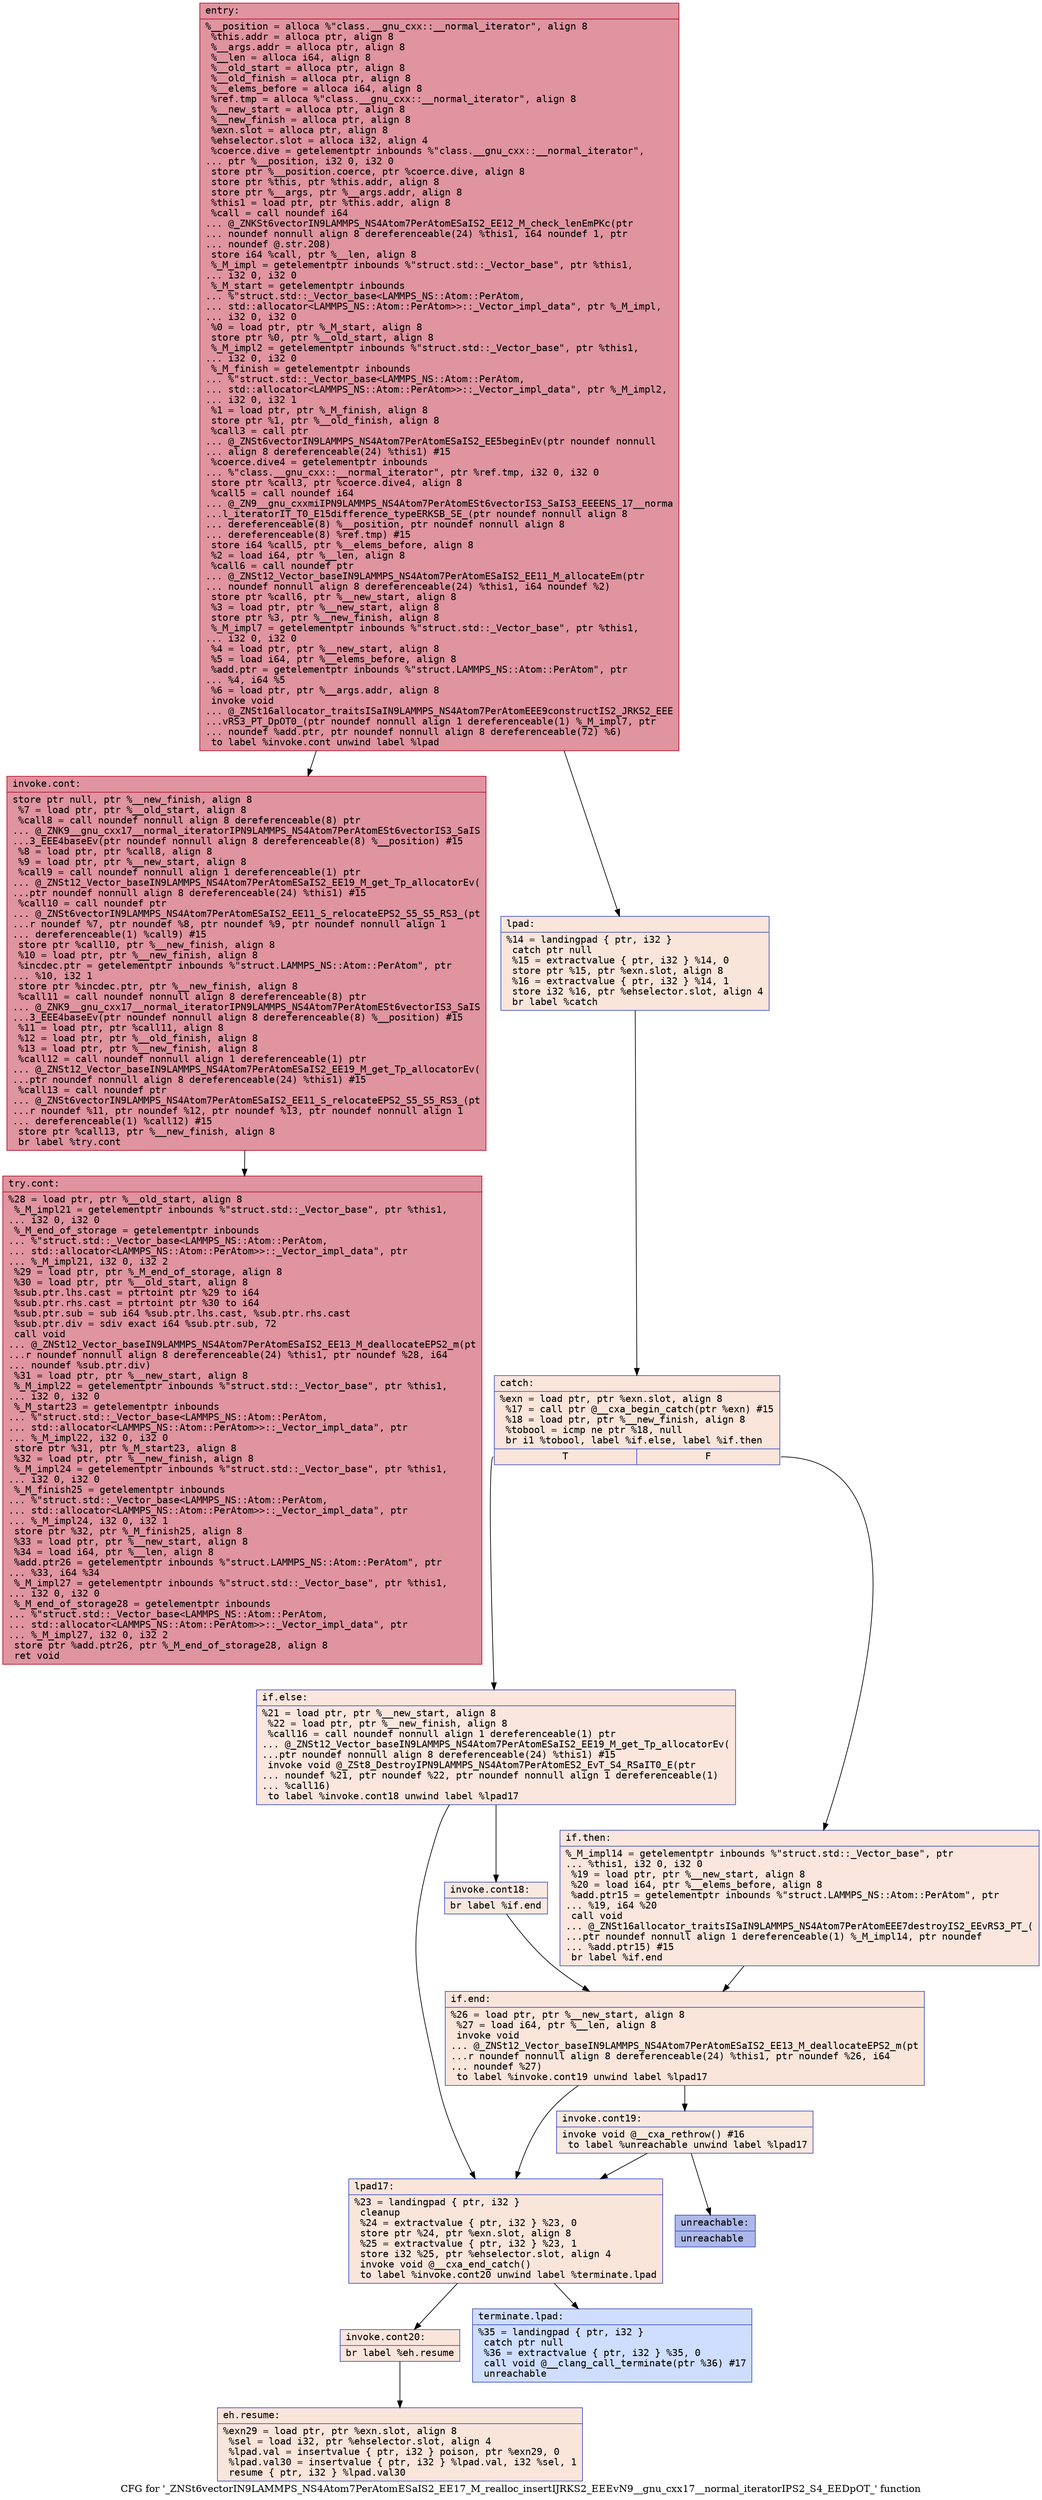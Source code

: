 digraph "CFG for '_ZNSt6vectorIN9LAMMPS_NS4Atom7PerAtomESaIS2_EE17_M_realloc_insertIJRKS2_EEEvN9__gnu_cxx17__normal_iteratorIPS2_S4_EEDpOT_' function" {
	label="CFG for '_ZNSt6vectorIN9LAMMPS_NS4Atom7PerAtomESaIS2_EE17_M_realloc_insertIJRKS2_EEEvN9__gnu_cxx17__normal_iteratorIPS2_S4_EEDpOT_' function";

	Node0x55aea921c8a0 [shape=record,color="#b70d28ff", style=filled, fillcolor="#b70d2870" fontname="Courier",label="{entry:\l|  %__position = alloca %\"class.__gnu_cxx::__normal_iterator\", align 8\l  %this.addr = alloca ptr, align 8\l  %__args.addr = alloca ptr, align 8\l  %__len = alloca i64, align 8\l  %__old_start = alloca ptr, align 8\l  %__old_finish = alloca ptr, align 8\l  %__elems_before = alloca i64, align 8\l  %ref.tmp = alloca %\"class.__gnu_cxx::__normal_iterator\", align 8\l  %__new_start = alloca ptr, align 8\l  %__new_finish = alloca ptr, align 8\l  %exn.slot = alloca ptr, align 8\l  %ehselector.slot = alloca i32, align 4\l  %coerce.dive = getelementptr inbounds %\"class.__gnu_cxx::__normal_iterator\",\l... ptr %__position, i32 0, i32 0\l  store ptr %__position.coerce, ptr %coerce.dive, align 8\l  store ptr %this, ptr %this.addr, align 8\l  store ptr %__args, ptr %__args.addr, align 8\l  %this1 = load ptr, ptr %this.addr, align 8\l  %call = call noundef i64\l... @_ZNKSt6vectorIN9LAMMPS_NS4Atom7PerAtomESaIS2_EE12_M_check_lenEmPKc(ptr\l... noundef nonnull align 8 dereferenceable(24) %this1, i64 noundef 1, ptr\l... noundef @.str.208)\l  store i64 %call, ptr %__len, align 8\l  %_M_impl = getelementptr inbounds %\"struct.std::_Vector_base\", ptr %this1,\l... i32 0, i32 0\l  %_M_start = getelementptr inbounds\l... %\"struct.std::_Vector_base\<LAMMPS_NS::Atom::PerAtom,\l... std::allocator\<LAMMPS_NS::Atom::PerAtom\>\>::_Vector_impl_data\", ptr %_M_impl,\l... i32 0, i32 0\l  %0 = load ptr, ptr %_M_start, align 8\l  store ptr %0, ptr %__old_start, align 8\l  %_M_impl2 = getelementptr inbounds %\"struct.std::_Vector_base\", ptr %this1,\l... i32 0, i32 0\l  %_M_finish = getelementptr inbounds\l... %\"struct.std::_Vector_base\<LAMMPS_NS::Atom::PerAtom,\l... std::allocator\<LAMMPS_NS::Atom::PerAtom\>\>::_Vector_impl_data\", ptr %_M_impl2,\l... i32 0, i32 1\l  %1 = load ptr, ptr %_M_finish, align 8\l  store ptr %1, ptr %__old_finish, align 8\l  %call3 = call ptr\l... @_ZNSt6vectorIN9LAMMPS_NS4Atom7PerAtomESaIS2_EE5beginEv(ptr noundef nonnull\l... align 8 dereferenceable(24) %this1) #15\l  %coerce.dive4 = getelementptr inbounds\l... %\"class.__gnu_cxx::__normal_iterator\", ptr %ref.tmp, i32 0, i32 0\l  store ptr %call3, ptr %coerce.dive4, align 8\l  %call5 = call noundef i64\l... @_ZN9__gnu_cxxmiIPN9LAMMPS_NS4Atom7PerAtomESt6vectorIS3_SaIS3_EEEENS_17__norma\l...l_iteratorIT_T0_E15difference_typeERKSB_SE_(ptr noundef nonnull align 8\l... dereferenceable(8) %__position, ptr noundef nonnull align 8\l... dereferenceable(8) %ref.tmp) #15\l  store i64 %call5, ptr %__elems_before, align 8\l  %2 = load i64, ptr %__len, align 8\l  %call6 = call noundef ptr\l... @_ZNSt12_Vector_baseIN9LAMMPS_NS4Atom7PerAtomESaIS2_EE11_M_allocateEm(ptr\l... noundef nonnull align 8 dereferenceable(24) %this1, i64 noundef %2)\l  store ptr %call6, ptr %__new_start, align 8\l  %3 = load ptr, ptr %__new_start, align 8\l  store ptr %3, ptr %__new_finish, align 8\l  %_M_impl7 = getelementptr inbounds %\"struct.std::_Vector_base\", ptr %this1,\l... i32 0, i32 0\l  %4 = load ptr, ptr %__new_start, align 8\l  %5 = load i64, ptr %__elems_before, align 8\l  %add.ptr = getelementptr inbounds %\"struct.LAMMPS_NS::Atom::PerAtom\", ptr\l... %4, i64 %5\l  %6 = load ptr, ptr %__args.addr, align 8\l  invoke void\l... @_ZNSt16allocator_traitsISaIN9LAMMPS_NS4Atom7PerAtomEEE9constructIS2_JRKS2_EEE\l...vRS3_PT_DpOT0_(ptr noundef nonnull align 1 dereferenceable(1) %_M_impl7, ptr\l... noundef %add.ptr, ptr noundef nonnull align 8 dereferenceable(72) %6)\l          to label %invoke.cont unwind label %lpad\l}"];
	Node0x55aea921c8a0 -> Node0x55aea921e2c0[tooltip="entry -> invoke.cont\nProbability 100.00%" ];
	Node0x55aea921c8a0 -> Node0x55aea921e9f0[tooltip="entry -> lpad\nProbability 0.00%" ];
	Node0x55aea921e2c0 [shape=record,color="#b70d28ff", style=filled, fillcolor="#b70d2870" fontname="Courier",label="{invoke.cont:\l|  store ptr null, ptr %__new_finish, align 8\l  %7 = load ptr, ptr %__old_start, align 8\l  %call8 = call noundef nonnull align 8 dereferenceable(8) ptr\l... @_ZNK9__gnu_cxx17__normal_iteratorIPN9LAMMPS_NS4Atom7PerAtomESt6vectorIS3_SaIS\l...3_EEE4baseEv(ptr noundef nonnull align 8 dereferenceable(8) %__position) #15\l  %8 = load ptr, ptr %call8, align 8\l  %9 = load ptr, ptr %__new_start, align 8\l  %call9 = call noundef nonnull align 1 dereferenceable(1) ptr\l... @_ZNSt12_Vector_baseIN9LAMMPS_NS4Atom7PerAtomESaIS2_EE19_M_get_Tp_allocatorEv(\l...ptr noundef nonnull align 8 dereferenceable(24) %this1) #15\l  %call10 = call noundef ptr\l... @_ZNSt6vectorIN9LAMMPS_NS4Atom7PerAtomESaIS2_EE11_S_relocateEPS2_S5_S5_RS3_(pt\l...r noundef %7, ptr noundef %8, ptr noundef %9, ptr noundef nonnull align 1\l... dereferenceable(1) %call9) #15\l  store ptr %call10, ptr %__new_finish, align 8\l  %10 = load ptr, ptr %__new_finish, align 8\l  %incdec.ptr = getelementptr inbounds %\"struct.LAMMPS_NS::Atom::PerAtom\", ptr\l... %10, i32 1\l  store ptr %incdec.ptr, ptr %__new_finish, align 8\l  %call11 = call noundef nonnull align 8 dereferenceable(8) ptr\l... @_ZNK9__gnu_cxx17__normal_iteratorIPN9LAMMPS_NS4Atom7PerAtomESt6vectorIS3_SaIS\l...3_EEE4baseEv(ptr noundef nonnull align 8 dereferenceable(8) %__position) #15\l  %11 = load ptr, ptr %call11, align 8\l  %12 = load ptr, ptr %__old_finish, align 8\l  %13 = load ptr, ptr %__new_finish, align 8\l  %call12 = call noundef nonnull align 1 dereferenceable(1) ptr\l... @_ZNSt12_Vector_baseIN9LAMMPS_NS4Atom7PerAtomESaIS2_EE19_M_get_Tp_allocatorEv(\l...ptr noundef nonnull align 8 dereferenceable(24) %this1) #15\l  %call13 = call noundef ptr\l... @_ZNSt6vectorIN9LAMMPS_NS4Atom7PerAtomESaIS2_EE11_S_relocateEPS2_S5_S5_RS3_(pt\l...r noundef %11, ptr noundef %12, ptr noundef %13, ptr noundef nonnull align 1\l... dereferenceable(1) %call12) #15\l  store ptr %call13, ptr %__new_finish, align 8\l  br label %try.cont\l}"];
	Node0x55aea921e2c0 -> Node0x55aea921fce0[tooltip="invoke.cont -> try.cont\nProbability 100.00%" ];
	Node0x55aea921e9f0 [shape=record,color="#3d50c3ff", style=filled, fillcolor="#f4c5ad70" fontname="Courier",label="{lpad:\l|  %14 = landingpad \{ ptr, i32 \}\l          catch ptr null\l  %15 = extractvalue \{ ptr, i32 \} %14, 0\l  store ptr %15, ptr %exn.slot, align 8\l  %16 = extractvalue \{ ptr, i32 \} %14, 1\l  store i32 %16, ptr %ehselector.slot, align 4\l  br label %catch\l}"];
	Node0x55aea921e9f0 -> Node0x55aea921ff80[tooltip="lpad -> catch\nProbability 100.00%" ];
	Node0x55aea921ff80 [shape=record,color="#3d50c3ff", style=filled, fillcolor="#f4c5ad70" fontname="Courier",label="{catch:\l|  %exn = load ptr, ptr %exn.slot, align 8\l  %17 = call ptr @__cxa_begin_catch(ptr %exn) #15\l  %18 = load ptr, ptr %__new_finish, align 8\l  %tobool = icmp ne ptr %18, null\l  br i1 %tobool, label %if.else, label %if.then\l|{<s0>T|<s1>F}}"];
	Node0x55aea921ff80:s0 -> Node0x55aea92202e0[tooltip="catch -> if.else\nProbability 50.00%" ];
	Node0x55aea921ff80:s1 -> Node0x55aea9220350[tooltip="catch -> if.then\nProbability 50.00%" ];
	Node0x55aea9220350 [shape=record,color="#3d50c3ff", style=filled, fillcolor="#f3c7b170" fontname="Courier",label="{if.then:\l|  %_M_impl14 = getelementptr inbounds %\"struct.std::_Vector_base\", ptr\l... %this1, i32 0, i32 0\l  %19 = load ptr, ptr %__new_start, align 8\l  %20 = load i64, ptr %__elems_before, align 8\l  %add.ptr15 = getelementptr inbounds %\"struct.LAMMPS_NS::Atom::PerAtom\", ptr\l... %19, i64 %20\l  call void\l... @_ZNSt16allocator_traitsISaIN9LAMMPS_NS4Atom7PerAtomEEE7destroyIS2_EEvRS3_PT_(\l...ptr noundef nonnull align 1 dereferenceable(1) %_M_impl14, ptr noundef\l... %add.ptr15) #15\l  br label %if.end\l}"];
	Node0x55aea9220350 -> Node0x55aea9220930[tooltip="if.then -> if.end\nProbability 100.00%" ];
	Node0x55aea92202e0 [shape=record,color="#3d50c3ff", style=filled, fillcolor="#f3c7b170" fontname="Courier",label="{if.else:\l|  %21 = load ptr, ptr %__new_start, align 8\l  %22 = load ptr, ptr %__new_finish, align 8\l  %call16 = call noundef nonnull align 1 dereferenceable(1) ptr\l... @_ZNSt12_Vector_baseIN9LAMMPS_NS4Atom7PerAtomESaIS2_EE19_M_get_Tp_allocatorEv(\l...ptr noundef nonnull align 8 dereferenceable(24) %this1) #15\l  invoke void @_ZSt8_DestroyIPN9LAMMPS_NS4Atom7PerAtomES2_EvT_S4_RSaIT0_E(ptr\l... noundef %21, ptr noundef %22, ptr noundef nonnull align 1 dereferenceable(1)\l... %call16)\l          to label %invoke.cont18 unwind label %lpad17\l}"];
	Node0x55aea92202e0 -> Node0x55aea9220cb0[tooltip="if.else -> invoke.cont18\nProbability 50.00%" ];
	Node0x55aea92202e0 -> Node0x55aea921dd70[tooltip="if.else -> lpad17\nProbability 50.00%" ];
	Node0x55aea9220cb0 [shape=record,color="#3d50c3ff", style=filled, fillcolor="#f1ccb870" fontname="Courier",label="{invoke.cont18:\l|  br label %if.end\l}"];
	Node0x55aea9220cb0 -> Node0x55aea9220930[tooltip="invoke.cont18 -> if.end\nProbability 100.00%" ];
	Node0x55aea921dd70 [shape=record,color="#3d50c3ff", style=filled, fillcolor="#f4c5ad70" fontname="Courier",label="{lpad17:\l|  %23 = landingpad \{ ptr, i32 \}\l          cleanup\l  %24 = extractvalue \{ ptr, i32 \} %23, 0\l  store ptr %24, ptr %exn.slot, align 8\l  %25 = extractvalue \{ ptr, i32 \} %23, 1\l  store i32 %25, ptr %ehselector.slot, align 4\l  invoke void @__cxa_end_catch()\l          to label %invoke.cont20 unwind label %terminate.lpad\l}"];
	Node0x55aea921dd70 -> Node0x55aea9220c60[tooltip="lpad17 -> invoke.cont20\nProbability 100.00%" ];
	Node0x55aea921dd70 -> Node0x55aea921e030[tooltip="lpad17 -> terminate.lpad\nProbability 0.00%" ];
	Node0x55aea9220930 [shape=record,color="#3d50c3ff", style=filled, fillcolor="#f4c5ad70" fontname="Courier",label="{if.end:\l|  %26 = load ptr, ptr %__new_start, align 8\l  %27 = load i64, ptr %__len, align 8\l  invoke void\l... @_ZNSt12_Vector_baseIN9LAMMPS_NS4Atom7PerAtomESaIS2_EE13_M_deallocateEPS2_m(pt\l...r noundef nonnull align 8 dereferenceable(24) %this1, ptr noundef %26, i64\l... noundef %27)\l          to label %invoke.cont19 unwind label %lpad17\l}"];
	Node0x55aea9220930 -> Node0x55aea9221880[tooltip="if.end -> invoke.cont19\nProbability 50.00%" ];
	Node0x55aea9220930 -> Node0x55aea921dd70[tooltip="if.end -> lpad17\nProbability 50.00%" ];
	Node0x55aea9221880 [shape=record,color="#3d50c3ff", style=filled, fillcolor="#f2cab570" fontname="Courier",label="{invoke.cont19:\l|  invoke void @__cxa_rethrow() #16\l          to label %unreachable unwind label %lpad17\l}"];
	Node0x55aea9221880 -> Node0x55aea9221b50[tooltip="invoke.cont19 -> unreachable\nProbability 0.00%" ];
	Node0x55aea9221880 -> Node0x55aea921dd70[tooltip="invoke.cont19 -> lpad17\nProbability 100.00%" ];
	Node0x55aea9220c60 [shape=record,color="#3d50c3ff", style=filled, fillcolor="#f4c5ad70" fontname="Courier",label="{invoke.cont20:\l|  br label %eh.resume\l}"];
	Node0x55aea9220c60 -> Node0x55aea9221cb0[tooltip="invoke.cont20 -> eh.resume\nProbability 100.00%" ];
	Node0x55aea921fce0 [shape=record,color="#b70d28ff", style=filled, fillcolor="#b70d2870" fontname="Courier",label="{try.cont:\l|  %28 = load ptr, ptr %__old_start, align 8\l  %_M_impl21 = getelementptr inbounds %\"struct.std::_Vector_base\", ptr %this1,\l... i32 0, i32 0\l  %_M_end_of_storage = getelementptr inbounds\l... %\"struct.std::_Vector_base\<LAMMPS_NS::Atom::PerAtom,\l... std::allocator\<LAMMPS_NS::Atom::PerAtom\>\>::_Vector_impl_data\", ptr\l... %_M_impl21, i32 0, i32 2\l  %29 = load ptr, ptr %_M_end_of_storage, align 8\l  %30 = load ptr, ptr %__old_start, align 8\l  %sub.ptr.lhs.cast = ptrtoint ptr %29 to i64\l  %sub.ptr.rhs.cast = ptrtoint ptr %30 to i64\l  %sub.ptr.sub = sub i64 %sub.ptr.lhs.cast, %sub.ptr.rhs.cast\l  %sub.ptr.div = sdiv exact i64 %sub.ptr.sub, 72\l  call void\l... @_ZNSt12_Vector_baseIN9LAMMPS_NS4Atom7PerAtomESaIS2_EE13_M_deallocateEPS2_m(pt\l...r noundef nonnull align 8 dereferenceable(24) %this1, ptr noundef %28, i64\l... noundef %sub.ptr.div)\l  %31 = load ptr, ptr %__new_start, align 8\l  %_M_impl22 = getelementptr inbounds %\"struct.std::_Vector_base\", ptr %this1,\l... i32 0, i32 0\l  %_M_start23 = getelementptr inbounds\l... %\"struct.std::_Vector_base\<LAMMPS_NS::Atom::PerAtom,\l... std::allocator\<LAMMPS_NS::Atom::PerAtom\>\>::_Vector_impl_data\", ptr\l... %_M_impl22, i32 0, i32 0\l  store ptr %31, ptr %_M_start23, align 8\l  %32 = load ptr, ptr %__new_finish, align 8\l  %_M_impl24 = getelementptr inbounds %\"struct.std::_Vector_base\", ptr %this1,\l... i32 0, i32 0\l  %_M_finish25 = getelementptr inbounds\l... %\"struct.std::_Vector_base\<LAMMPS_NS::Atom::PerAtom,\l... std::allocator\<LAMMPS_NS::Atom::PerAtom\>\>::_Vector_impl_data\", ptr\l... %_M_impl24, i32 0, i32 1\l  store ptr %32, ptr %_M_finish25, align 8\l  %33 = load ptr, ptr %__new_start, align 8\l  %34 = load i64, ptr %__len, align 8\l  %add.ptr26 = getelementptr inbounds %\"struct.LAMMPS_NS::Atom::PerAtom\", ptr\l... %33, i64 %34\l  %_M_impl27 = getelementptr inbounds %\"struct.std::_Vector_base\", ptr %this1,\l... i32 0, i32 0\l  %_M_end_of_storage28 = getelementptr inbounds\l... %\"struct.std::_Vector_base\<LAMMPS_NS::Atom::PerAtom,\l... std::allocator\<LAMMPS_NS::Atom::PerAtom\>\>::_Vector_impl_data\", ptr\l... %_M_impl27, i32 0, i32 2\l  store ptr %add.ptr26, ptr %_M_end_of_storage28, align 8\l  ret void\l}"];
	Node0x55aea9221cb0 [shape=record,color="#3d50c3ff", style=filled, fillcolor="#f4c5ad70" fontname="Courier",label="{eh.resume:\l|  %exn29 = load ptr, ptr %exn.slot, align 8\l  %sel = load i32, ptr %ehselector.slot, align 4\l  %lpad.val = insertvalue \{ ptr, i32 \} poison, ptr %exn29, 0\l  %lpad.val30 = insertvalue \{ ptr, i32 \} %lpad.val, i32 %sel, 1\l  resume \{ ptr, i32 \} %lpad.val30\l}"];
	Node0x55aea921e030 [shape=record,color="#3d50c3ff", style=filled, fillcolor="#93b5fe70" fontname="Courier",label="{terminate.lpad:\l|  %35 = landingpad \{ ptr, i32 \}\l          catch ptr null\l  %36 = extractvalue \{ ptr, i32 \} %35, 0\l  call void @__clang_call_terminate(ptr %36) #17\l  unreachable\l}"];
	Node0x55aea9221b50 [shape=record,color="#3d50c3ff", style=filled, fillcolor="#465ecf70" fontname="Courier",label="{unreachable:\l|  unreachable\l}"];
}
